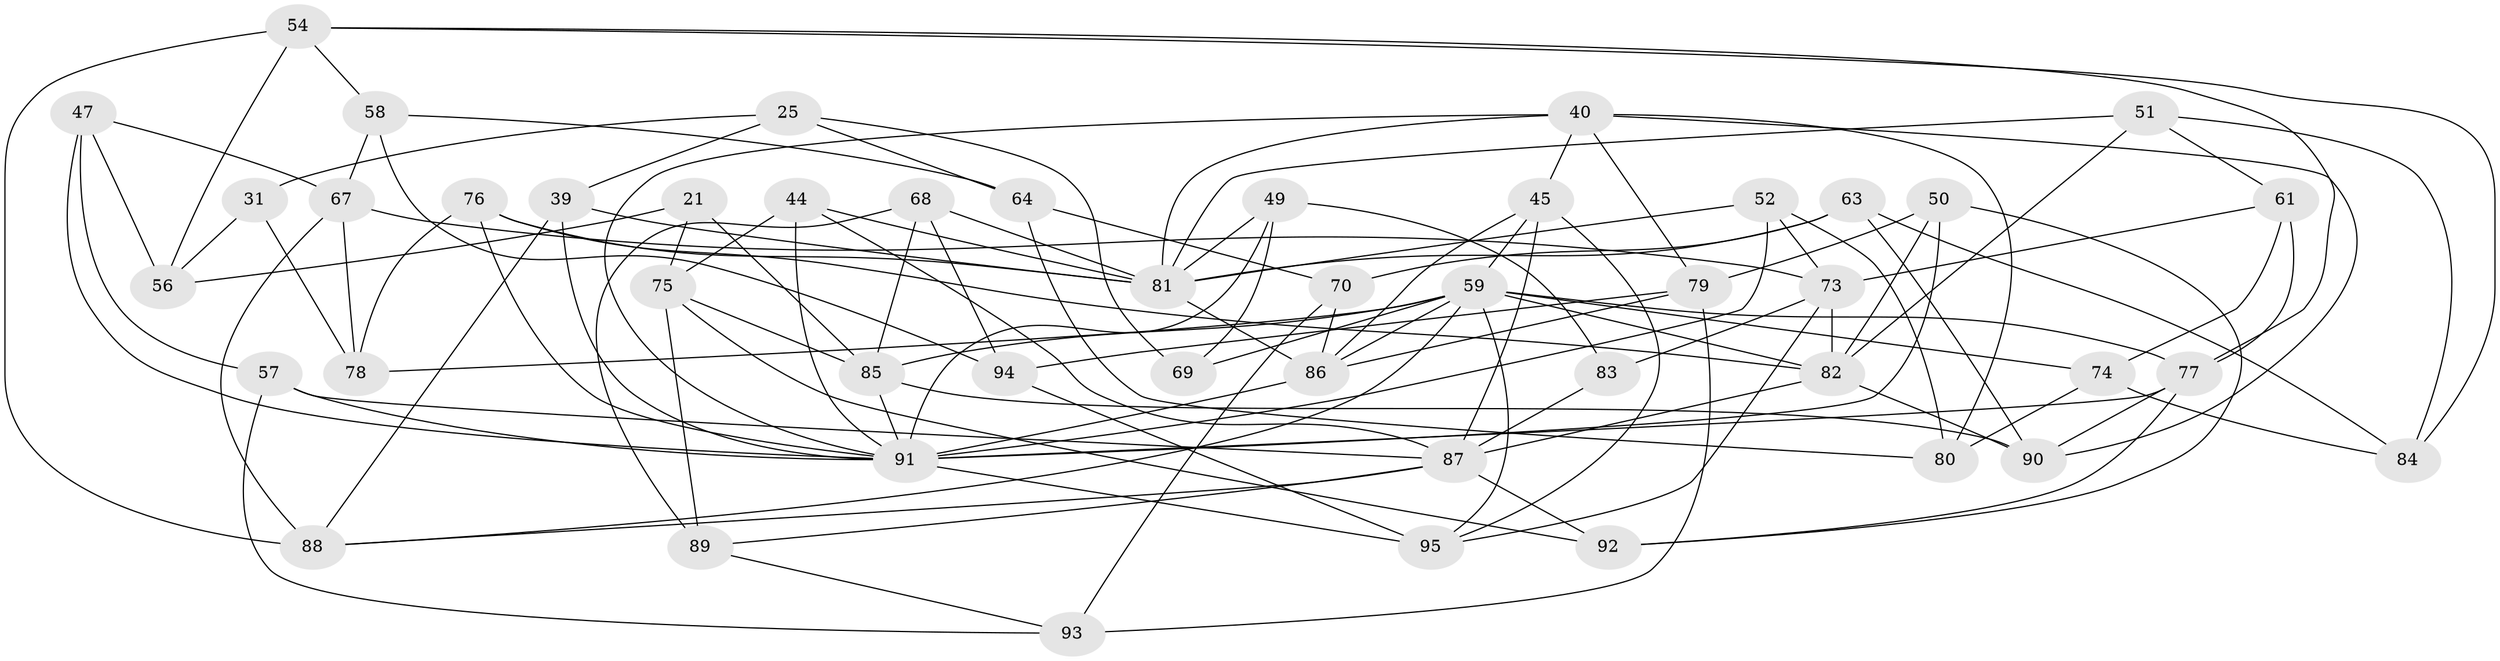 // original degree distribution, {4: 1.0}
// Generated by graph-tools (version 1.1) at 2025/59/03/09/25 04:59:36]
// undirected, 47 vertices, 115 edges
graph export_dot {
graph [start="1"]
  node [color=gray90,style=filled];
  21;
  25 [super="+2"];
  31;
  39 [super="+3"];
  40 [super="+37"];
  44;
  45 [super="+36"];
  47 [super="+38"];
  49;
  50 [super="+24"];
  51;
  52;
  54 [super="+6"];
  56 [super="+27"];
  57;
  58;
  59 [super="+11+26+22"];
  61;
  63;
  64;
  67 [super="+53"];
  68;
  69;
  70;
  73 [super="+46+48"];
  74;
  75 [super="+17"];
  76;
  77 [super="+60"];
  78;
  79 [super="+55"];
  80;
  81 [super="+16+34"];
  82 [super="+19+35+71"];
  83;
  84;
  85 [super="+43"];
  86 [super="+28+72"];
  87 [super="+65"];
  88 [super="+4"];
  89;
  90 [super="+42"];
  91 [super="+33+41"];
  92 [super="+23+62"];
  93;
  94;
  95 [super="+66"];
  21 -- 75 [weight=2];
  21 -- 56;
  21 -- 85;
  25 -- 39 [weight=2];
  25 -- 69 [weight=2];
  25 -- 64;
  25 -- 31;
  31 -- 78;
  31 -- 56 [weight=2];
  39 -- 81;
  39 -- 88;
  39 -- 91 [weight=2];
  40 -- 80;
  40 -- 81;
  40 -- 90;
  40 -- 91;
  40 -- 45;
  40 -- 79;
  44 -- 75;
  44 -- 81;
  44 -- 91;
  44 -- 87;
  45 -- 95;
  45 -- 86;
  45 -- 59;
  45 -- 87 [weight=2];
  47 -- 91 [weight=3];
  47 -- 57;
  47 -- 56;
  47 -- 67;
  49 -- 69;
  49 -- 83;
  49 -- 91;
  49 -- 81;
  50 -- 92 [weight=2];
  50 -- 79 [weight=2];
  50 -- 91 [weight=3];
  50 -- 82;
  51 -- 82;
  51 -- 84;
  51 -- 61;
  51 -- 81;
  52 -- 73;
  52 -- 80;
  52 -- 81;
  52 -- 91;
  54 -- 88;
  54 -- 56 [weight=2];
  54 -- 58;
  54 -- 84;
  54 -- 77;
  57 -- 93;
  57 -- 91;
  57 -- 87;
  58 -- 64;
  58 -- 94;
  58 -- 67;
  59 -- 77 [weight=2];
  59 -- 82 [weight=2];
  59 -- 69;
  59 -- 74;
  59 -- 78;
  59 -- 88;
  59 -- 85 [weight=2];
  59 -- 86 [weight=2];
  59 -- 95;
  61 -- 77;
  61 -- 74;
  61 -- 73;
  63 -- 84;
  63 -- 70;
  63 -- 90;
  63 -- 81;
  64 -- 80;
  64 -- 70;
  67 -- 78;
  67 -- 88 [weight=2];
  67 -- 73;
  68 -- 89;
  68 -- 94;
  68 -- 85;
  68 -- 81;
  70 -- 86;
  70 -- 93;
  73 -- 83 [weight=2];
  73 -- 82 [weight=2];
  73 -- 95;
  74 -- 84;
  74 -- 80;
  75 -- 85;
  75 -- 89;
  75 -- 92;
  76 -- 81;
  76 -- 78;
  76 -- 91;
  76 -- 82;
  77 -- 91;
  77 -- 90;
  77 -- 92 [weight=2];
  79 -- 94;
  79 -- 93;
  79 -- 86;
  81 -- 86;
  82 -- 90;
  82 -- 87 [weight=2];
  83 -- 87;
  85 -- 90 [weight=2];
  85 -- 91;
  86 -- 91 [weight=2];
  87 -- 88;
  87 -- 92 [weight=3];
  87 -- 89;
  89 -- 93;
  91 -- 95 [weight=2];
  94 -- 95;
}
